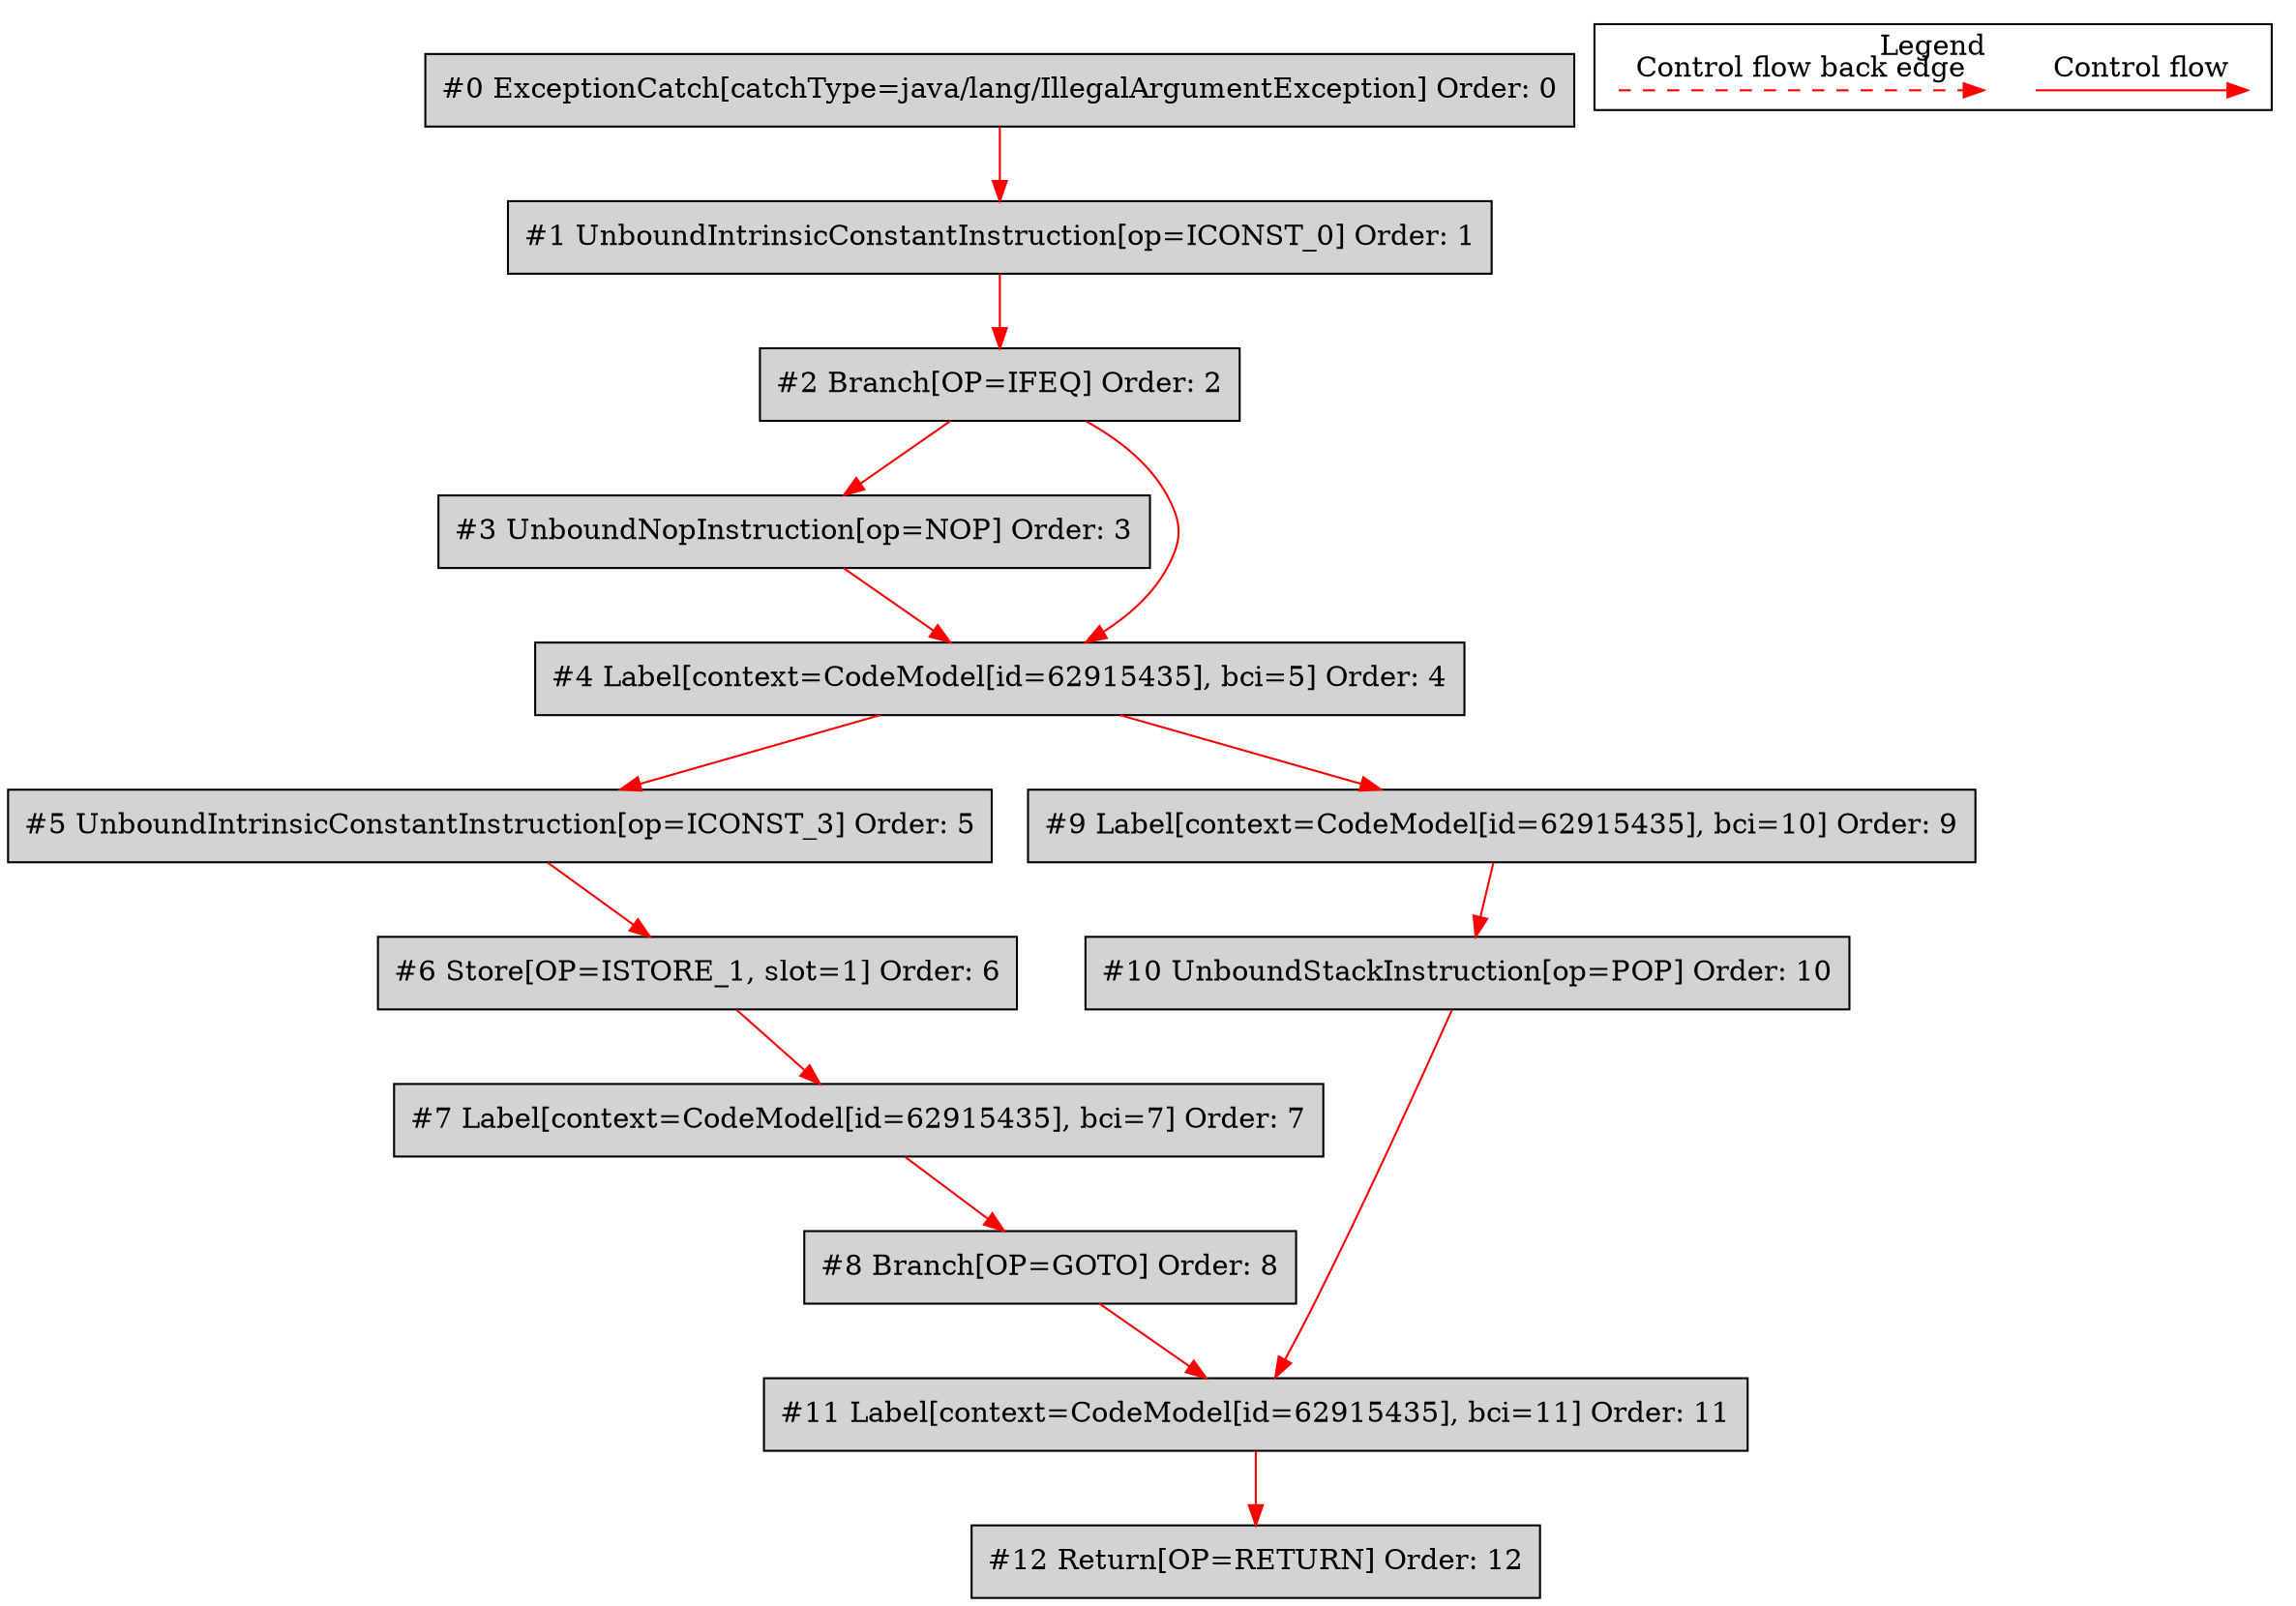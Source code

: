 digraph {
 ordering="in";
 node0[label="#0 ExceptionCatch[catchType=java/lang/IllegalArgumentException] Order: 0", shape=box, fillcolor=lightgrey, style=filled];
 node1[label="#1 UnboundIntrinsicConstantInstruction[op=ICONST_0] Order: 1", shape=box, fillcolor=lightgrey, style=filled];
 node2[label="#2 Branch[OP=IFEQ] Order: 2", shape=box, fillcolor=lightgrey, style=filled];
 node3[label="#3 UnboundNopInstruction[op=NOP] Order: 3", shape=box, fillcolor=lightgrey, style=filled];
 node4[label="#4 Label[context=CodeModel[id=62915435], bci=5] Order: 4", shape=box, fillcolor=lightgrey, style=filled];
 node5[label="#5 UnboundIntrinsicConstantInstruction[op=ICONST_3] Order: 5", shape=box, fillcolor=lightgrey, style=filled];
 node6[label="#6 Store[OP=ISTORE_1, slot=1] Order: 6", shape=box, fillcolor=lightgrey, style=filled];
 node7[label="#7 Label[context=CodeModel[id=62915435], bci=7] Order: 7", shape=box, fillcolor=lightgrey, style=filled];
 node8[label="#8 Branch[OP=GOTO] Order: 8", shape=box, fillcolor=lightgrey, style=filled];
 node9[label="#9 Label[context=CodeModel[id=62915435], bci=10] Order: 9", shape=box, fillcolor=lightgrey, style=filled];
 node10[label="#10 UnboundStackInstruction[op=POP] Order: 10", shape=box, fillcolor=lightgrey, style=filled];
 node11[label="#11 Label[context=CodeModel[id=62915435], bci=11] Order: 11", shape=box, fillcolor=lightgrey, style=filled];
 node12[label="#12 Return[OP=RETURN] Order: 12", shape=box, fillcolor=lightgrey, style=filled];
 node0 -> node1[color=red];
 node1 -> node2[color=red];
 node2 -> node3[color=red];
 node2 -> node4[color=red];
 node3 -> node4[color=red];
 node4 -> node5[color=red];
 node5 -> node6[color=red];
 node6 -> node7[color=red];
 node7 -> node8[color=red];
 node4 -> node9[color=red];
 node9 -> node10[color=red];
 node8 -> node11[color=red];
 node10 -> node11[color=red];
 node11 -> node12[color=red];
 subgraph cluster_000 {
  label = "Legend";
  node [shape=point]
  {
   rank=same;
   c0 [style = invis];
   c1 [style = invis];
   c2 [style = invis];
   c3 [style = invis];
  }
  c0 -> c1 [label="Control flow", style=solid, color=red]
  c2 -> c3 [label="Control flow back edge", style=dashed, color=red]
 }

}
